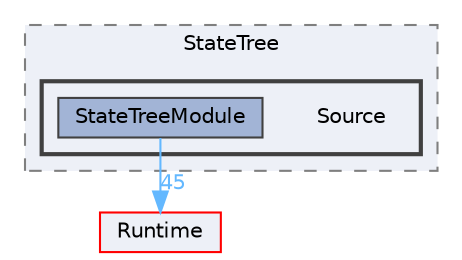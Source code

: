 digraph "Source"
{
 // INTERACTIVE_SVG=YES
 // LATEX_PDF_SIZE
  bgcolor="transparent";
  edge [fontname=Helvetica,fontsize=10,labelfontname=Helvetica,labelfontsize=10];
  node [fontname=Helvetica,fontsize=10,shape=box,height=0.2,width=0.4];
  compound=true
  subgraph clusterdir_0d1d82ad3fdf1a07933decc3c07c63dc {
    graph [ bgcolor="#edf0f7", pencolor="grey50", label="StateTree", fontname=Helvetica,fontsize=10 style="filled,dashed", URL="dir_0d1d82ad3fdf1a07933decc3c07c63dc.html",tooltip=""]
  subgraph clusterdir_c12e8973772f7457df7c8aab44f28486 {
    graph [ bgcolor="#edf0f7", pencolor="grey25", label="", fontname=Helvetica,fontsize=10 style="filled,bold", URL="dir_c12e8973772f7457df7c8aab44f28486.html",tooltip=""]
    dir_c12e8973772f7457df7c8aab44f28486 [shape=plaintext, label="Source"];
  dir_a7b110c8688c352d43870b51a2915a0a [label="StateTreeModule", fillcolor="#a2b4d6", color="grey25", style="filled", URL="dir_a7b110c8688c352d43870b51a2915a0a.html",tooltip=""];
  }
  }
  dir_7536b172fbd480bfd146a1b1acd6856b [label="Runtime", fillcolor="#edf0f7", color="red", style="filled", URL="dir_7536b172fbd480bfd146a1b1acd6856b.html",tooltip=""];
  dir_a7b110c8688c352d43870b51a2915a0a->dir_7536b172fbd480bfd146a1b1acd6856b [headlabel="45", labeldistance=1.5 headhref="dir_001135_000984.html" href="dir_001135_000984.html" color="steelblue1" fontcolor="steelblue1"];
}
